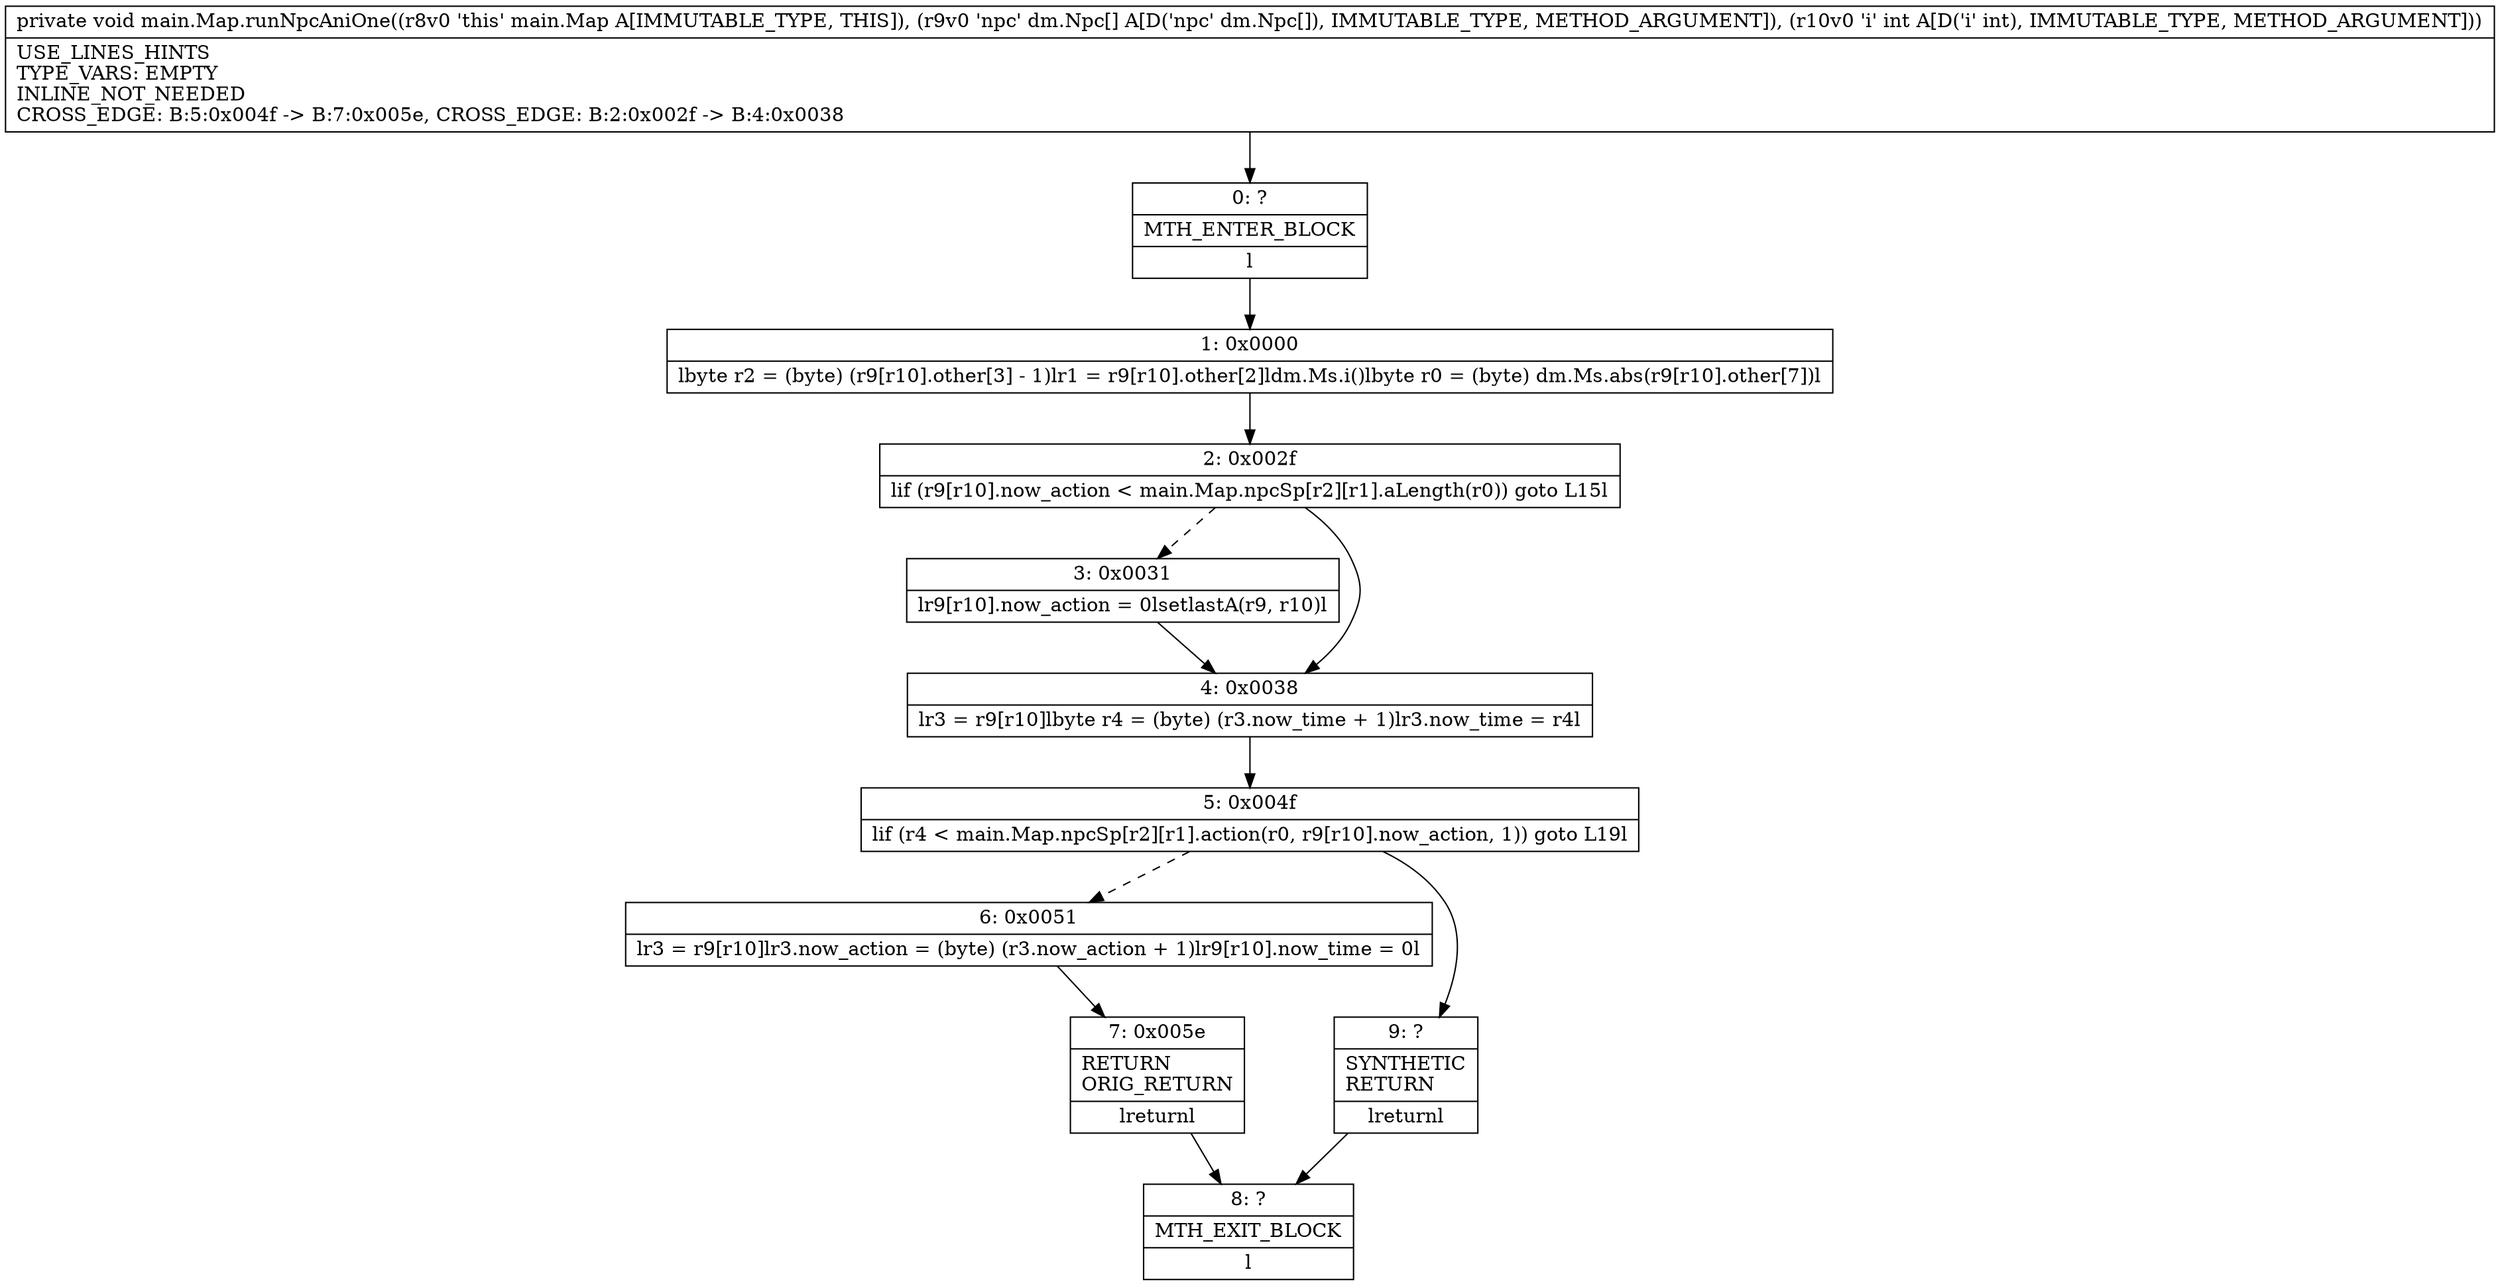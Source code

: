 digraph "CFG formain.Map.runNpcAniOne([Ldm\/Npc;I)V" {
Node_0 [shape=record,label="{0\:\ ?|MTH_ENTER_BLOCK\l|l}"];
Node_1 [shape=record,label="{1\:\ 0x0000|lbyte r2 = (byte) (r9[r10].other[3] \- 1)lr1 = r9[r10].other[2]ldm.Ms.i()lbyte r0 = (byte) dm.Ms.abs(r9[r10].other[7])l}"];
Node_2 [shape=record,label="{2\:\ 0x002f|lif (r9[r10].now_action \< main.Map.npcSp[r2][r1].aLength(r0)) goto L15l}"];
Node_3 [shape=record,label="{3\:\ 0x0031|lr9[r10].now_action = 0lsetlastA(r9, r10)l}"];
Node_4 [shape=record,label="{4\:\ 0x0038|lr3 = r9[r10]lbyte r4 = (byte) (r3.now_time + 1)lr3.now_time = r4l}"];
Node_5 [shape=record,label="{5\:\ 0x004f|lif (r4 \< main.Map.npcSp[r2][r1].action(r0, r9[r10].now_action, 1)) goto L19l}"];
Node_6 [shape=record,label="{6\:\ 0x0051|lr3 = r9[r10]lr3.now_action = (byte) (r3.now_action + 1)lr9[r10].now_time = 0l}"];
Node_7 [shape=record,label="{7\:\ 0x005e|RETURN\lORIG_RETURN\l|lreturnl}"];
Node_8 [shape=record,label="{8\:\ ?|MTH_EXIT_BLOCK\l|l}"];
Node_9 [shape=record,label="{9\:\ ?|SYNTHETIC\lRETURN\l|lreturnl}"];
MethodNode[shape=record,label="{private void main.Map.runNpcAniOne((r8v0 'this' main.Map A[IMMUTABLE_TYPE, THIS]), (r9v0 'npc' dm.Npc[] A[D('npc' dm.Npc[]), IMMUTABLE_TYPE, METHOD_ARGUMENT]), (r10v0 'i' int A[D('i' int), IMMUTABLE_TYPE, METHOD_ARGUMENT]))  | USE_LINES_HINTS\lTYPE_VARS: EMPTY\lINLINE_NOT_NEEDED\lCROSS_EDGE: B:5:0x004f \-\> B:7:0x005e, CROSS_EDGE: B:2:0x002f \-\> B:4:0x0038\l}"];
MethodNode -> Node_0;
Node_0 -> Node_1;
Node_1 -> Node_2;
Node_2 -> Node_3[style=dashed];
Node_2 -> Node_4;
Node_3 -> Node_4;
Node_4 -> Node_5;
Node_5 -> Node_6[style=dashed];
Node_5 -> Node_9;
Node_6 -> Node_7;
Node_7 -> Node_8;
Node_9 -> Node_8;
}

